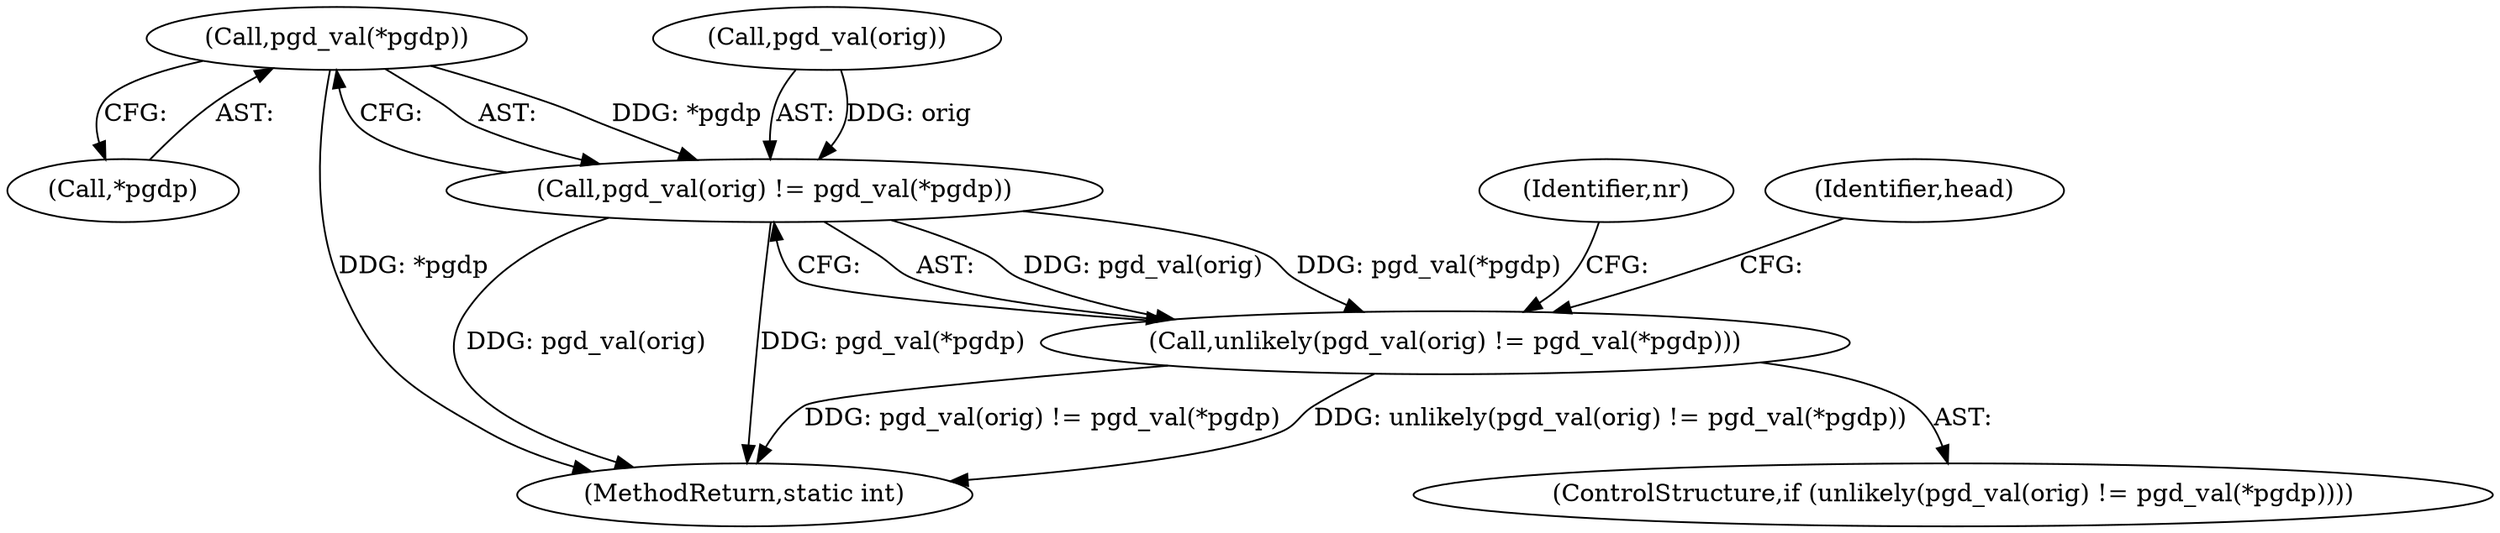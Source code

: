 digraph "0_linux_6b3a707736301c2128ca85ce85fb13f60b5e350a_7@pointer" {
"1000179" [label="(Call,pgd_val(*pgdp))"];
"1000176" [label="(Call,pgd_val(orig) != pgd_val(*pgdp))"];
"1000175" [label="(Call,unlikely(pgd_val(orig) != pgd_val(*pgdp)))"];
"1000185" [label="(Identifier,nr)"];
"1000176" [label="(Call,pgd_val(orig) != pgd_val(*pgdp))"];
"1000180" [label="(Call,*pgdp)"];
"1000177" [label="(Call,pgd_val(orig))"];
"1000174" [label="(ControlStructure,if (unlikely(pgd_val(orig) != pgd_val(*pgdp))))"];
"1000175" [label="(Call,unlikely(pgd_val(orig) != pgd_val(*pgdp)))"];
"1000198" [label="(MethodReturn,static int)"];
"1000195" [label="(Identifier,head)"];
"1000179" [label="(Call,pgd_val(*pgdp))"];
"1000179" -> "1000176"  [label="AST: "];
"1000179" -> "1000180"  [label="CFG: "];
"1000180" -> "1000179"  [label="AST: "];
"1000176" -> "1000179"  [label="CFG: "];
"1000179" -> "1000198"  [label="DDG: *pgdp"];
"1000179" -> "1000176"  [label="DDG: *pgdp"];
"1000176" -> "1000175"  [label="AST: "];
"1000177" -> "1000176"  [label="AST: "];
"1000175" -> "1000176"  [label="CFG: "];
"1000176" -> "1000198"  [label="DDG: pgd_val(orig)"];
"1000176" -> "1000198"  [label="DDG: pgd_val(*pgdp)"];
"1000176" -> "1000175"  [label="DDG: pgd_val(orig)"];
"1000176" -> "1000175"  [label="DDG: pgd_val(*pgdp)"];
"1000177" -> "1000176"  [label="DDG: orig"];
"1000175" -> "1000174"  [label="AST: "];
"1000185" -> "1000175"  [label="CFG: "];
"1000195" -> "1000175"  [label="CFG: "];
"1000175" -> "1000198"  [label="DDG: pgd_val(orig) != pgd_val(*pgdp)"];
"1000175" -> "1000198"  [label="DDG: unlikely(pgd_val(orig) != pgd_val(*pgdp))"];
}
